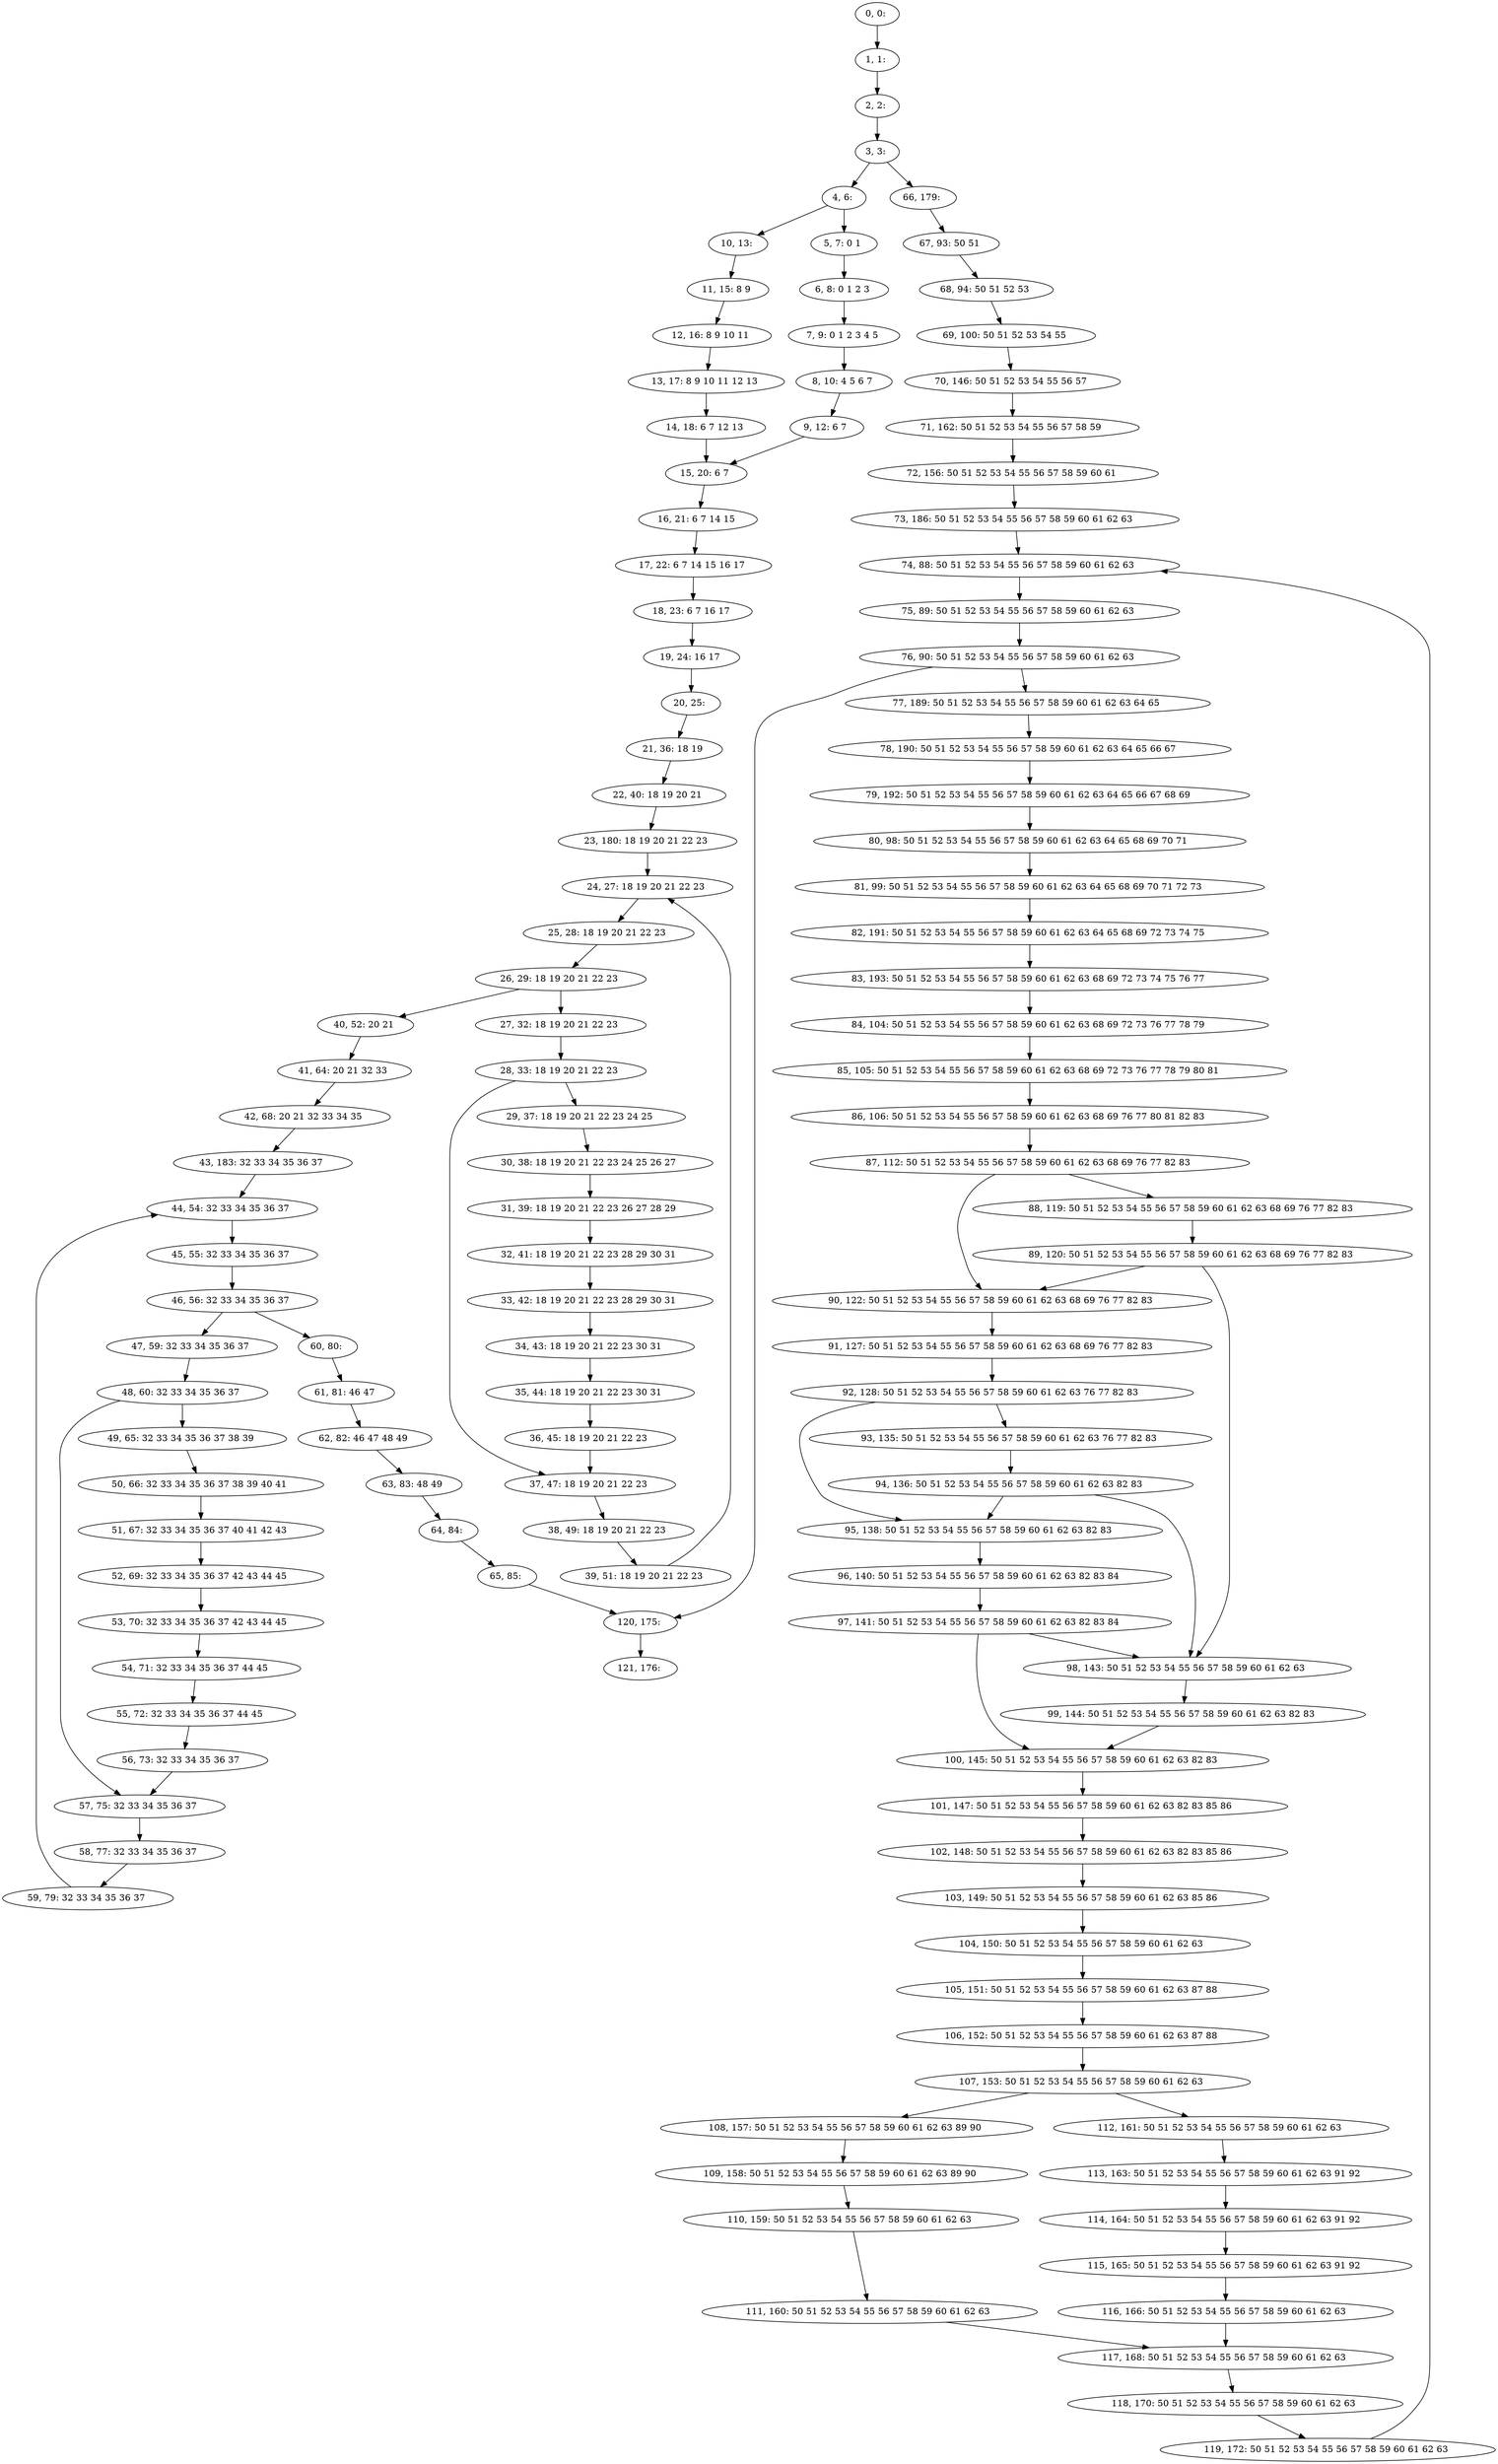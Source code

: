 digraph G {
0[label="0, 0: "];
1[label="1, 1: "];
2[label="2, 2: "];
3[label="3, 3: "];
4[label="4, 6: "];
5[label="5, 7: 0 1 "];
6[label="6, 8: 0 1 2 3 "];
7[label="7, 9: 0 1 2 3 4 5 "];
8[label="8, 10: 4 5 6 7 "];
9[label="9, 12: 6 7 "];
10[label="10, 13: "];
11[label="11, 15: 8 9 "];
12[label="12, 16: 8 9 10 11 "];
13[label="13, 17: 8 9 10 11 12 13 "];
14[label="14, 18: 6 7 12 13 "];
15[label="15, 20: 6 7 "];
16[label="16, 21: 6 7 14 15 "];
17[label="17, 22: 6 7 14 15 16 17 "];
18[label="18, 23: 6 7 16 17 "];
19[label="19, 24: 16 17 "];
20[label="20, 25: "];
21[label="21, 36: 18 19 "];
22[label="22, 40: 18 19 20 21 "];
23[label="23, 180: 18 19 20 21 22 23 "];
24[label="24, 27: 18 19 20 21 22 23 "];
25[label="25, 28: 18 19 20 21 22 23 "];
26[label="26, 29: 18 19 20 21 22 23 "];
27[label="27, 32: 18 19 20 21 22 23 "];
28[label="28, 33: 18 19 20 21 22 23 "];
29[label="29, 37: 18 19 20 21 22 23 24 25 "];
30[label="30, 38: 18 19 20 21 22 23 24 25 26 27 "];
31[label="31, 39: 18 19 20 21 22 23 26 27 28 29 "];
32[label="32, 41: 18 19 20 21 22 23 28 29 30 31 "];
33[label="33, 42: 18 19 20 21 22 23 28 29 30 31 "];
34[label="34, 43: 18 19 20 21 22 23 30 31 "];
35[label="35, 44: 18 19 20 21 22 23 30 31 "];
36[label="36, 45: 18 19 20 21 22 23 "];
37[label="37, 47: 18 19 20 21 22 23 "];
38[label="38, 49: 18 19 20 21 22 23 "];
39[label="39, 51: 18 19 20 21 22 23 "];
40[label="40, 52: 20 21 "];
41[label="41, 64: 20 21 32 33 "];
42[label="42, 68: 20 21 32 33 34 35 "];
43[label="43, 183: 32 33 34 35 36 37 "];
44[label="44, 54: 32 33 34 35 36 37 "];
45[label="45, 55: 32 33 34 35 36 37 "];
46[label="46, 56: 32 33 34 35 36 37 "];
47[label="47, 59: 32 33 34 35 36 37 "];
48[label="48, 60: 32 33 34 35 36 37 "];
49[label="49, 65: 32 33 34 35 36 37 38 39 "];
50[label="50, 66: 32 33 34 35 36 37 38 39 40 41 "];
51[label="51, 67: 32 33 34 35 36 37 40 41 42 43 "];
52[label="52, 69: 32 33 34 35 36 37 42 43 44 45 "];
53[label="53, 70: 32 33 34 35 36 37 42 43 44 45 "];
54[label="54, 71: 32 33 34 35 36 37 44 45 "];
55[label="55, 72: 32 33 34 35 36 37 44 45 "];
56[label="56, 73: 32 33 34 35 36 37 "];
57[label="57, 75: 32 33 34 35 36 37 "];
58[label="58, 77: 32 33 34 35 36 37 "];
59[label="59, 79: 32 33 34 35 36 37 "];
60[label="60, 80: "];
61[label="61, 81: 46 47 "];
62[label="62, 82: 46 47 48 49 "];
63[label="63, 83: 48 49 "];
64[label="64, 84: "];
65[label="65, 85: "];
66[label="66, 179: "];
67[label="67, 93: 50 51 "];
68[label="68, 94: 50 51 52 53 "];
69[label="69, 100: 50 51 52 53 54 55 "];
70[label="70, 146: 50 51 52 53 54 55 56 57 "];
71[label="71, 162: 50 51 52 53 54 55 56 57 58 59 "];
72[label="72, 156: 50 51 52 53 54 55 56 57 58 59 60 61 "];
73[label="73, 186: 50 51 52 53 54 55 56 57 58 59 60 61 62 63 "];
74[label="74, 88: 50 51 52 53 54 55 56 57 58 59 60 61 62 63 "];
75[label="75, 89: 50 51 52 53 54 55 56 57 58 59 60 61 62 63 "];
76[label="76, 90: 50 51 52 53 54 55 56 57 58 59 60 61 62 63 "];
77[label="77, 189: 50 51 52 53 54 55 56 57 58 59 60 61 62 63 64 65 "];
78[label="78, 190: 50 51 52 53 54 55 56 57 58 59 60 61 62 63 64 65 66 67 "];
79[label="79, 192: 50 51 52 53 54 55 56 57 58 59 60 61 62 63 64 65 66 67 68 69 "];
80[label="80, 98: 50 51 52 53 54 55 56 57 58 59 60 61 62 63 64 65 68 69 70 71 "];
81[label="81, 99: 50 51 52 53 54 55 56 57 58 59 60 61 62 63 64 65 68 69 70 71 72 73 "];
82[label="82, 191: 50 51 52 53 54 55 56 57 58 59 60 61 62 63 64 65 68 69 72 73 74 75 "];
83[label="83, 193: 50 51 52 53 54 55 56 57 58 59 60 61 62 63 68 69 72 73 74 75 76 77 "];
84[label="84, 104: 50 51 52 53 54 55 56 57 58 59 60 61 62 63 68 69 72 73 76 77 78 79 "];
85[label="85, 105: 50 51 52 53 54 55 56 57 58 59 60 61 62 63 68 69 72 73 76 77 78 79 80 81 "];
86[label="86, 106: 50 51 52 53 54 55 56 57 58 59 60 61 62 63 68 69 76 77 80 81 82 83 "];
87[label="87, 112: 50 51 52 53 54 55 56 57 58 59 60 61 62 63 68 69 76 77 82 83 "];
88[label="88, 119: 50 51 52 53 54 55 56 57 58 59 60 61 62 63 68 69 76 77 82 83 "];
89[label="89, 120: 50 51 52 53 54 55 56 57 58 59 60 61 62 63 68 69 76 77 82 83 "];
90[label="90, 122: 50 51 52 53 54 55 56 57 58 59 60 61 62 63 68 69 76 77 82 83 "];
91[label="91, 127: 50 51 52 53 54 55 56 57 58 59 60 61 62 63 68 69 76 77 82 83 "];
92[label="92, 128: 50 51 52 53 54 55 56 57 58 59 60 61 62 63 76 77 82 83 "];
93[label="93, 135: 50 51 52 53 54 55 56 57 58 59 60 61 62 63 76 77 82 83 "];
94[label="94, 136: 50 51 52 53 54 55 56 57 58 59 60 61 62 63 82 83 "];
95[label="95, 138: 50 51 52 53 54 55 56 57 58 59 60 61 62 63 82 83 "];
96[label="96, 140: 50 51 52 53 54 55 56 57 58 59 60 61 62 63 82 83 84 "];
97[label="97, 141: 50 51 52 53 54 55 56 57 58 59 60 61 62 63 82 83 84 "];
98[label="98, 143: 50 51 52 53 54 55 56 57 58 59 60 61 62 63 "];
99[label="99, 144: 50 51 52 53 54 55 56 57 58 59 60 61 62 63 82 83 "];
100[label="100, 145: 50 51 52 53 54 55 56 57 58 59 60 61 62 63 82 83 "];
101[label="101, 147: 50 51 52 53 54 55 56 57 58 59 60 61 62 63 82 83 85 86 "];
102[label="102, 148: 50 51 52 53 54 55 56 57 58 59 60 61 62 63 82 83 85 86 "];
103[label="103, 149: 50 51 52 53 54 55 56 57 58 59 60 61 62 63 85 86 "];
104[label="104, 150: 50 51 52 53 54 55 56 57 58 59 60 61 62 63 "];
105[label="105, 151: 50 51 52 53 54 55 56 57 58 59 60 61 62 63 87 88 "];
106[label="106, 152: 50 51 52 53 54 55 56 57 58 59 60 61 62 63 87 88 "];
107[label="107, 153: 50 51 52 53 54 55 56 57 58 59 60 61 62 63 "];
108[label="108, 157: 50 51 52 53 54 55 56 57 58 59 60 61 62 63 89 90 "];
109[label="109, 158: 50 51 52 53 54 55 56 57 58 59 60 61 62 63 89 90 "];
110[label="110, 159: 50 51 52 53 54 55 56 57 58 59 60 61 62 63 "];
111[label="111, 160: 50 51 52 53 54 55 56 57 58 59 60 61 62 63 "];
112[label="112, 161: 50 51 52 53 54 55 56 57 58 59 60 61 62 63 "];
113[label="113, 163: 50 51 52 53 54 55 56 57 58 59 60 61 62 63 91 92 "];
114[label="114, 164: 50 51 52 53 54 55 56 57 58 59 60 61 62 63 91 92 "];
115[label="115, 165: 50 51 52 53 54 55 56 57 58 59 60 61 62 63 91 92 "];
116[label="116, 166: 50 51 52 53 54 55 56 57 58 59 60 61 62 63 "];
117[label="117, 168: 50 51 52 53 54 55 56 57 58 59 60 61 62 63 "];
118[label="118, 170: 50 51 52 53 54 55 56 57 58 59 60 61 62 63 "];
119[label="119, 172: 50 51 52 53 54 55 56 57 58 59 60 61 62 63 "];
120[label="120, 175: "];
121[label="121, 176: "];
0->1 ;
1->2 ;
2->3 ;
3->4 ;
3->66 ;
4->5 ;
4->10 ;
5->6 ;
6->7 ;
7->8 ;
8->9 ;
9->15 ;
10->11 ;
11->12 ;
12->13 ;
13->14 ;
14->15 ;
15->16 ;
16->17 ;
17->18 ;
18->19 ;
19->20 ;
20->21 ;
21->22 ;
22->23 ;
23->24 ;
24->25 ;
25->26 ;
26->27 ;
26->40 ;
27->28 ;
28->29 ;
28->37 ;
29->30 ;
30->31 ;
31->32 ;
32->33 ;
33->34 ;
34->35 ;
35->36 ;
36->37 ;
37->38 ;
38->39 ;
39->24 ;
40->41 ;
41->42 ;
42->43 ;
43->44 ;
44->45 ;
45->46 ;
46->47 ;
46->60 ;
47->48 ;
48->49 ;
48->57 ;
49->50 ;
50->51 ;
51->52 ;
52->53 ;
53->54 ;
54->55 ;
55->56 ;
56->57 ;
57->58 ;
58->59 ;
59->44 ;
60->61 ;
61->62 ;
62->63 ;
63->64 ;
64->65 ;
65->120 ;
66->67 ;
67->68 ;
68->69 ;
69->70 ;
70->71 ;
71->72 ;
72->73 ;
73->74 ;
74->75 ;
75->76 ;
76->77 ;
76->120 ;
77->78 ;
78->79 ;
79->80 ;
80->81 ;
81->82 ;
82->83 ;
83->84 ;
84->85 ;
85->86 ;
86->87 ;
87->88 ;
87->90 ;
88->89 ;
89->90 ;
89->98 ;
90->91 ;
91->92 ;
92->93 ;
92->95 ;
93->94 ;
94->95 ;
94->98 ;
95->96 ;
96->97 ;
97->98 ;
97->100 ;
98->99 ;
99->100 ;
100->101 ;
101->102 ;
102->103 ;
103->104 ;
104->105 ;
105->106 ;
106->107 ;
107->108 ;
107->112 ;
108->109 ;
109->110 ;
110->111 ;
111->117 ;
112->113 ;
113->114 ;
114->115 ;
115->116 ;
116->117 ;
117->118 ;
118->119 ;
119->74 ;
120->121 ;
}

